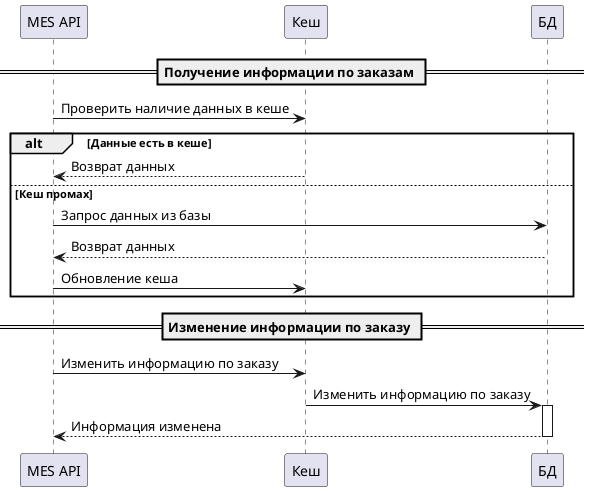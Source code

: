 @startuml
participant MES_API as "MES API"
participant Cache as "Кеш"
participant Database as "БД"

== Получение информации по заказам ==
MES_API -> Cache : Проверить наличие данных в кеше
alt Данные есть в кеше
    Cache --> MES_API : Возврат данных
else Кеш промах
    MES_API -> Database : Запрос данных из базы
    Database --> MES_API : Возврат данных
    MES_API -> Cache : Обновление кеша
end

== Изменение информации по заказу ==
MES_API -> Cache : Изменить информацию по заказу
Cache -> Database : Изменить информацию по заказу
activate Database
Database --> MES_API : Информация изменена
deactivate Database


@enduml
